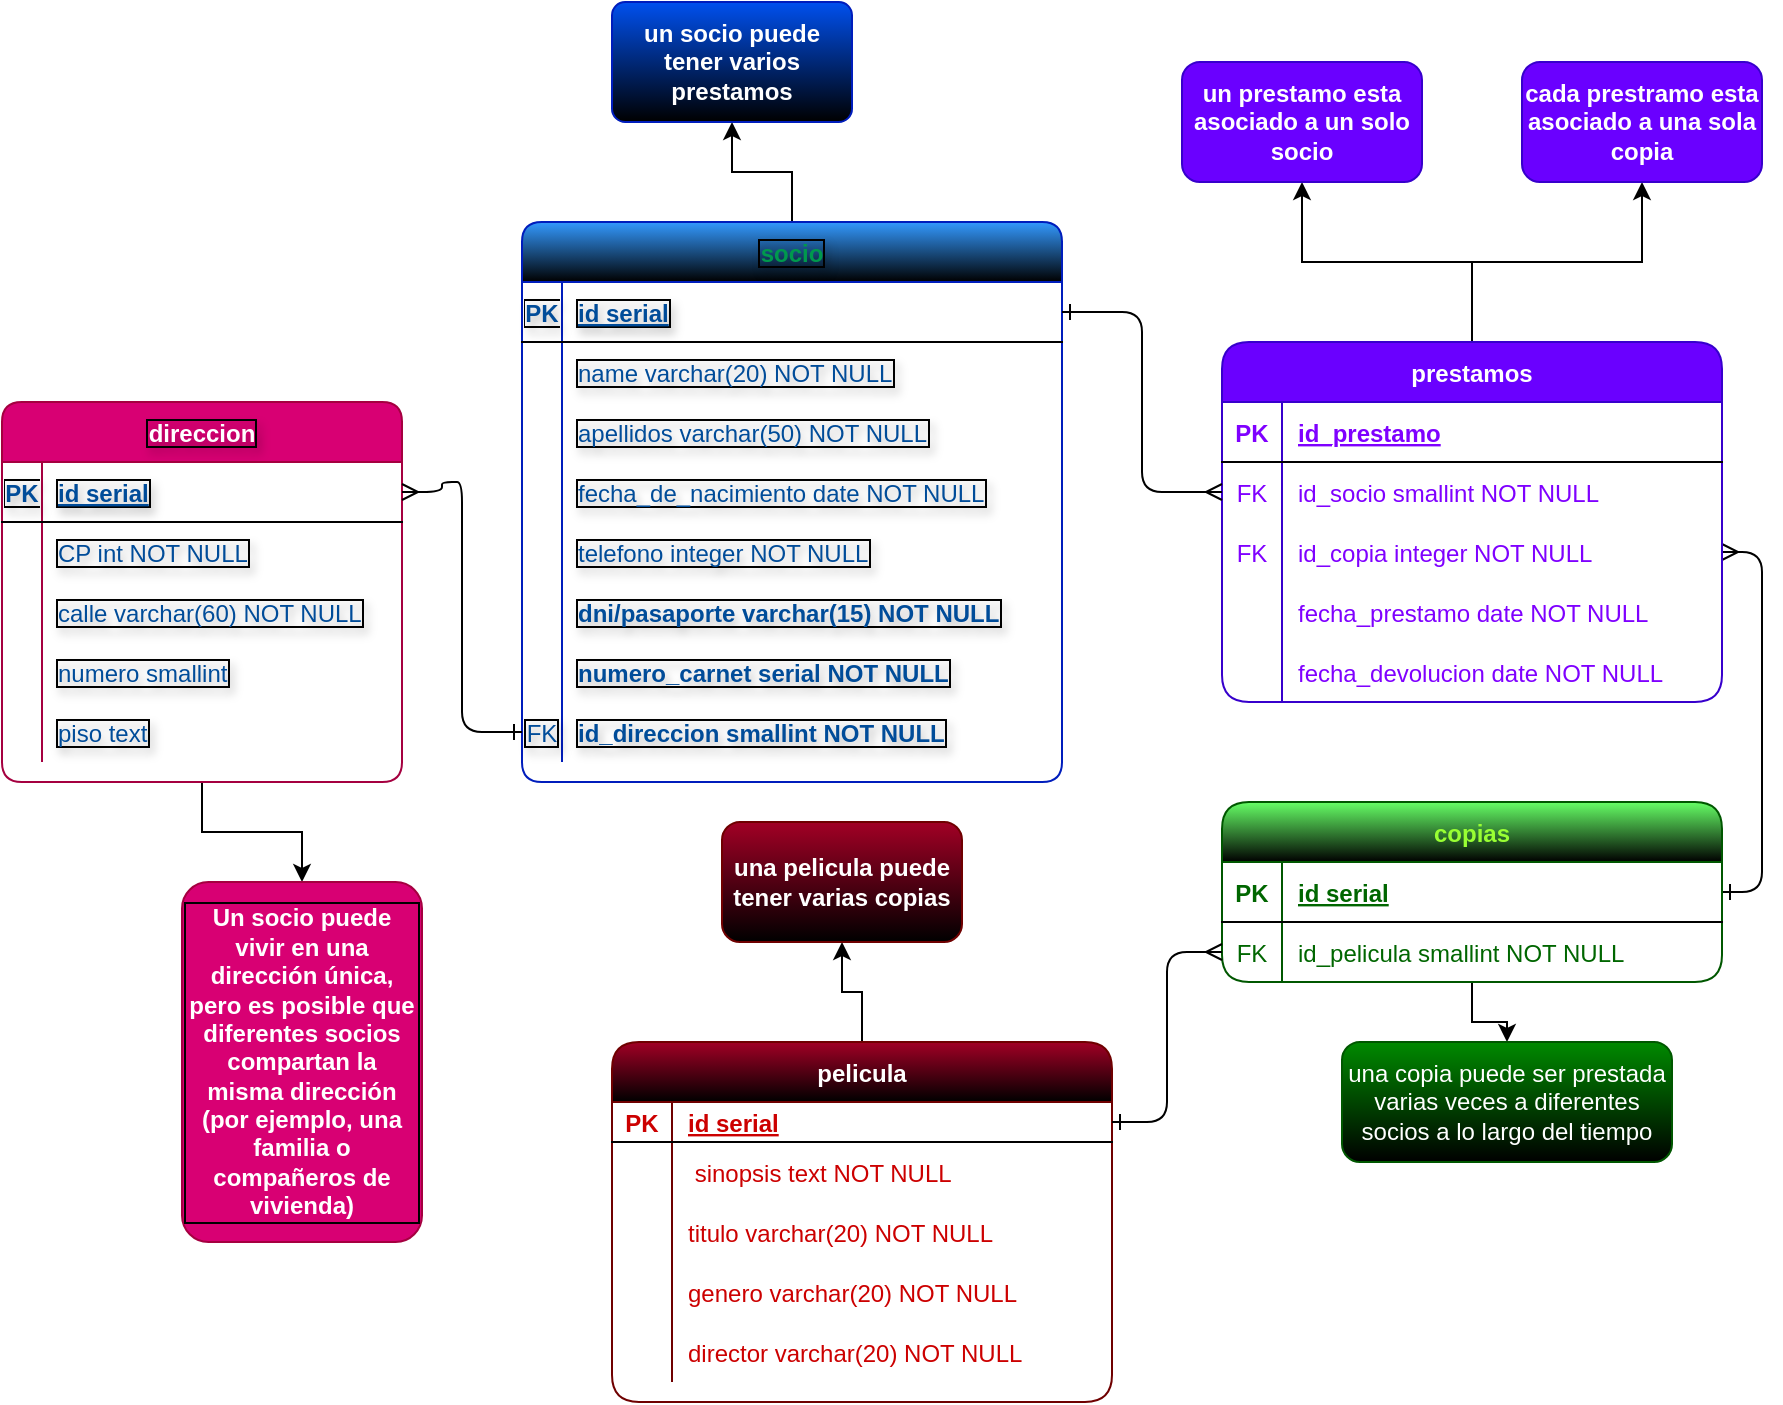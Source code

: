 <mxfile version="24.7.17">
  <diagram id="R2lEEEUBdFMjLlhIrx00" name="Page-1">
    <mxGraphModel dx="2037" dy="757" grid="1" gridSize="10" guides="1" tooltips="1" connect="1" arrows="1" fold="1" page="1" pageScale="1" pageWidth="850" pageHeight="1100" math="0" shadow="0" extFonts="Permanent Marker^https://fonts.googleapis.com/css?family=Permanent+Marker">
      <root>
        <mxCell id="0" />
        <mxCell id="1" parent="0" />
        <mxCell id="iW-LoF3-kmN2xHKTbd6n-102" style="edgeStyle=orthogonalEdgeStyle;rounded=1;orthogonalLoop=1;jettySize=auto;html=1;exitX=1;exitY=0.5;exitDx=0;exitDy=0;curved=0;startArrow=ERone;startFill=0;endArrow=ERmany;endFill=0;" parent="1" source="C-vyLk0tnHw3VtMMgP7b-3" target="iW-LoF3-kmN2xHKTbd6n-91" edge="1">
          <mxGeometry relative="1" as="geometry">
            <mxPoint x="1040" y="600" as="sourcePoint" />
          </mxGeometry>
        </mxCell>
        <mxCell id="iW-LoF3-kmN2xHKTbd6n-111" value="" style="edgeStyle=orthogonalEdgeStyle;rounded=0;orthogonalLoop=1;jettySize=auto;html=1;" parent="1" source="C-vyLk0tnHw3VtMMgP7b-2" target="iW-LoF3-kmN2xHKTbd6n-110" edge="1">
          <mxGeometry relative="1" as="geometry" />
        </mxCell>
        <mxCell id="C-vyLk0tnHw3VtMMgP7b-2" value="copias" style="shape=table;startSize=30;container=1;collapsible=1;childLayout=tableLayout;fixedRows=1;rowLines=0;fontStyle=1;align=center;resizeLast=1;fillColor=#66FF66;fontColor=#99FF33;strokeColor=#005700;gradientColor=default;swimlaneFillColor=none;rounded=1;swimlaneLine=1;" parent="1" vertex="1">
          <mxGeometry x="730" y="510" width="250" height="90" as="geometry" />
        </mxCell>
        <mxCell id="C-vyLk0tnHw3VtMMgP7b-3" value="" style="shape=partialRectangle;collapsible=0;dropTarget=0;pointerEvents=0;fillColor=none;points=[[0,0.5],[1,0.5]];portConstraint=eastwest;top=0;left=0;right=0;bottom=1;fontColor=#006600;" parent="C-vyLk0tnHw3VtMMgP7b-2" vertex="1">
          <mxGeometry y="30" width="250" height="30" as="geometry" />
        </mxCell>
        <mxCell id="C-vyLk0tnHw3VtMMgP7b-4" value="PK" style="shape=partialRectangle;overflow=hidden;connectable=0;fillColor=none;top=0;left=0;bottom=0;right=0;fontStyle=1;fontColor=#006600;" parent="C-vyLk0tnHw3VtMMgP7b-3" vertex="1">
          <mxGeometry width="30" height="30" as="geometry">
            <mxRectangle width="30" height="30" as="alternateBounds" />
          </mxGeometry>
        </mxCell>
        <mxCell id="C-vyLk0tnHw3VtMMgP7b-5" value="id serial" style="shape=partialRectangle;overflow=hidden;connectable=0;fillColor=none;top=0;left=0;bottom=0;right=0;align=left;spacingLeft=6;fontStyle=5;fontColor=#006600;" parent="C-vyLk0tnHw3VtMMgP7b-3" vertex="1">
          <mxGeometry x="30" width="220" height="30" as="geometry">
            <mxRectangle width="220" height="30" as="alternateBounds" />
          </mxGeometry>
        </mxCell>
        <mxCell id="iW-LoF3-kmN2xHKTbd6n-19" value="" style="shape=partialRectangle;collapsible=0;dropTarget=0;pointerEvents=0;fillColor=none;points=[[0,0.5],[1,0.5]];portConstraint=eastwest;top=0;left=0;right=0;bottom=0;fontColor=#006600;" parent="C-vyLk0tnHw3VtMMgP7b-2" vertex="1">
          <mxGeometry y="60" width="250" height="30" as="geometry" />
        </mxCell>
        <mxCell id="iW-LoF3-kmN2xHKTbd6n-20" value="FK" style="shape=partialRectangle;overflow=hidden;connectable=0;fillColor=none;top=0;left=0;bottom=0;right=0;fontColor=#006600;" parent="iW-LoF3-kmN2xHKTbd6n-19" vertex="1">
          <mxGeometry width="30" height="30" as="geometry">
            <mxRectangle width="30" height="30" as="alternateBounds" />
          </mxGeometry>
        </mxCell>
        <mxCell id="iW-LoF3-kmN2xHKTbd6n-21" value="id_pelicula smallint NOT NULL" style="shape=partialRectangle;overflow=hidden;connectable=0;fillColor=none;top=0;left=0;bottom=0;right=0;align=left;spacingLeft=6;fontColor=#006600;" parent="iW-LoF3-kmN2xHKTbd6n-19" vertex="1">
          <mxGeometry x="30" width="220" height="30" as="geometry">
            <mxRectangle width="220" height="30" as="alternateBounds" />
          </mxGeometry>
        </mxCell>
        <mxCell id="iW-LoF3-kmN2xHKTbd6n-109" value="" style="edgeStyle=orthogonalEdgeStyle;rounded=0;orthogonalLoop=1;jettySize=auto;html=1;" parent="1" source="C-vyLk0tnHw3VtMMgP7b-13" target="iW-LoF3-kmN2xHKTbd6n-108" edge="1">
          <mxGeometry relative="1" as="geometry" />
        </mxCell>
        <mxCell id="C-vyLk0tnHw3VtMMgP7b-13" value="pelicula" style="shape=table;startSize=30;container=1;collapsible=1;childLayout=tableLayout;fixedRows=1;rowLines=0;fontStyle=1;align=center;resizeLast=1;fillColor=#a20025;fontColor=#ffffff;strokeColor=#6F0000;rounded=1;gradientColor=default;" parent="1" vertex="1">
          <mxGeometry x="425" y="630" width="250" height="180" as="geometry" />
        </mxCell>
        <mxCell id="C-vyLk0tnHw3VtMMgP7b-14" value="" style="shape=partialRectangle;collapsible=0;dropTarget=0;pointerEvents=0;fillColor=none;points=[[0,0.5],[1,0.5]];portConstraint=eastwest;top=0;left=0;right=0;bottom=1;fontColor=#CC0000;" parent="C-vyLk0tnHw3VtMMgP7b-13" vertex="1">
          <mxGeometry y="30" width="250" height="20" as="geometry" />
        </mxCell>
        <mxCell id="C-vyLk0tnHw3VtMMgP7b-15" value="PK" style="shape=partialRectangle;overflow=hidden;connectable=0;fillColor=none;top=0;left=0;bottom=0;right=0;fontStyle=1;fontColor=#CC0000;" parent="C-vyLk0tnHw3VtMMgP7b-14" vertex="1">
          <mxGeometry width="30" height="20" as="geometry">
            <mxRectangle width="30" height="20" as="alternateBounds" />
          </mxGeometry>
        </mxCell>
        <mxCell id="C-vyLk0tnHw3VtMMgP7b-16" value="id serial" style="shape=partialRectangle;overflow=hidden;connectable=0;fillColor=none;top=0;left=0;bottom=0;right=0;align=left;spacingLeft=6;fontStyle=5;fontColor=#CC0000;" parent="C-vyLk0tnHw3VtMMgP7b-14" vertex="1">
          <mxGeometry x="30" width="220" height="20" as="geometry">
            <mxRectangle width="220" height="20" as="alternateBounds" />
          </mxGeometry>
        </mxCell>
        <mxCell id="C-vyLk0tnHw3VtMMgP7b-17" value="" style="shape=partialRectangle;collapsible=0;dropTarget=0;pointerEvents=0;fillColor=none;points=[[0,0.5],[1,0.5]];portConstraint=eastwest;top=0;left=0;right=0;bottom=0;fontColor=#CC0000;" parent="C-vyLk0tnHw3VtMMgP7b-13" vertex="1">
          <mxGeometry y="50" width="250" height="30" as="geometry" />
        </mxCell>
        <mxCell id="C-vyLk0tnHw3VtMMgP7b-18" value="" style="shape=partialRectangle;overflow=hidden;connectable=0;fillColor=none;top=0;left=0;bottom=0;right=0;fontColor=#CC0000;" parent="C-vyLk0tnHw3VtMMgP7b-17" vertex="1">
          <mxGeometry width="30" height="30" as="geometry">
            <mxRectangle width="30" height="30" as="alternateBounds" />
          </mxGeometry>
        </mxCell>
        <mxCell id="C-vyLk0tnHw3VtMMgP7b-19" value=" sinopsis text NOT NULL" style="shape=partialRectangle;overflow=hidden;connectable=0;fillColor=none;top=0;left=0;bottom=0;right=0;align=left;spacingLeft=6;fontColor=#CC0000;" parent="C-vyLk0tnHw3VtMMgP7b-17" vertex="1">
          <mxGeometry x="30" width="220" height="30" as="geometry">
            <mxRectangle width="220" height="30" as="alternateBounds" />
          </mxGeometry>
        </mxCell>
        <mxCell id="C-vyLk0tnHw3VtMMgP7b-20" value="" style="shape=partialRectangle;collapsible=0;dropTarget=0;pointerEvents=0;fillColor=none;points=[[0,0.5],[1,0.5]];portConstraint=eastwest;top=0;left=0;right=0;bottom=0;fontColor=#CC0000;" parent="C-vyLk0tnHw3VtMMgP7b-13" vertex="1">
          <mxGeometry y="80" width="250" height="30" as="geometry" />
        </mxCell>
        <mxCell id="C-vyLk0tnHw3VtMMgP7b-21" value="" style="shape=partialRectangle;overflow=hidden;connectable=0;fillColor=none;top=0;left=0;bottom=0;right=0;fontColor=#CC0000;" parent="C-vyLk0tnHw3VtMMgP7b-20" vertex="1">
          <mxGeometry width="30" height="30" as="geometry">
            <mxRectangle width="30" height="30" as="alternateBounds" />
          </mxGeometry>
        </mxCell>
        <mxCell id="C-vyLk0tnHw3VtMMgP7b-22" value="titulo varchar(20) NOT NULL" style="shape=partialRectangle;overflow=hidden;connectable=0;fillColor=none;top=0;left=0;bottom=0;right=0;align=left;spacingLeft=6;fontColor=#CC0000;" parent="C-vyLk0tnHw3VtMMgP7b-20" vertex="1">
          <mxGeometry x="30" width="220" height="30" as="geometry">
            <mxRectangle width="220" height="30" as="alternateBounds" />
          </mxGeometry>
        </mxCell>
        <mxCell id="iW-LoF3-kmN2xHKTbd6n-13" value="" style="shape=partialRectangle;collapsible=0;dropTarget=0;pointerEvents=0;fillColor=none;points=[[0,0.5],[1,0.5]];portConstraint=eastwest;top=0;left=0;right=0;bottom=0;fontColor=#CC0000;" parent="C-vyLk0tnHw3VtMMgP7b-13" vertex="1">
          <mxGeometry y="110" width="250" height="30" as="geometry" />
        </mxCell>
        <mxCell id="iW-LoF3-kmN2xHKTbd6n-14" value="" style="shape=partialRectangle;overflow=hidden;connectable=0;fillColor=none;top=0;left=0;bottom=0;right=0;fontColor=#CC0000;" parent="iW-LoF3-kmN2xHKTbd6n-13" vertex="1">
          <mxGeometry width="30" height="30" as="geometry">
            <mxRectangle width="30" height="30" as="alternateBounds" />
          </mxGeometry>
        </mxCell>
        <mxCell id="iW-LoF3-kmN2xHKTbd6n-15" value="genero varchar(20) NOT NULL" style="shape=partialRectangle;overflow=hidden;connectable=0;fillColor=none;top=0;left=0;bottom=0;right=0;align=left;spacingLeft=6;fontColor=#CC0000;" parent="iW-LoF3-kmN2xHKTbd6n-13" vertex="1">
          <mxGeometry x="30" width="220" height="30" as="geometry">
            <mxRectangle width="220" height="30" as="alternateBounds" />
          </mxGeometry>
        </mxCell>
        <mxCell id="iW-LoF3-kmN2xHKTbd6n-16" value="" style="shape=partialRectangle;collapsible=0;dropTarget=0;pointerEvents=0;fillColor=none;points=[[0,0.5],[1,0.5]];portConstraint=eastwest;top=0;left=0;right=0;bottom=0;fontColor=#CC0000;" parent="C-vyLk0tnHw3VtMMgP7b-13" vertex="1">
          <mxGeometry y="140" width="250" height="30" as="geometry" />
        </mxCell>
        <mxCell id="iW-LoF3-kmN2xHKTbd6n-17" value="" style="shape=partialRectangle;overflow=hidden;connectable=0;fillColor=none;top=0;left=0;bottom=0;right=0;fontColor=#CC0000;" parent="iW-LoF3-kmN2xHKTbd6n-16" vertex="1">
          <mxGeometry width="30" height="30" as="geometry">
            <mxRectangle width="30" height="30" as="alternateBounds" />
          </mxGeometry>
        </mxCell>
        <mxCell id="iW-LoF3-kmN2xHKTbd6n-18" value="director varchar(20) NOT NULL" style="shape=partialRectangle;overflow=hidden;connectable=0;fillColor=none;top=0;left=0;bottom=0;right=0;align=left;spacingLeft=6;fontColor=#CC0000;" parent="iW-LoF3-kmN2xHKTbd6n-16" vertex="1">
          <mxGeometry x="30" width="220" height="30" as="geometry">
            <mxRectangle width="220" height="30" as="alternateBounds" />
          </mxGeometry>
        </mxCell>
        <mxCell id="iW-LoF3-kmN2xHKTbd6n-104" value="" style="edgeStyle=orthogonalEdgeStyle;rounded=0;orthogonalLoop=1;jettySize=auto;html=1;" parent="1" source="C-vyLk0tnHw3VtMMgP7b-23" target="iW-LoF3-kmN2xHKTbd6n-103" edge="1">
          <mxGeometry relative="1" as="geometry" />
        </mxCell>
        <mxCell id="C-vyLk0tnHw3VtMMgP7b-23" value="socio" style="shape=table;startSize=30;container=1;collapsible=1;childLayout=tableLayout;fixedRows=1;rowLines=0;fontStyle=1;align=center;resizeLast=1;fillColor=#3399FF;fontColor=#00994D;strokeColor=#001DBC;gradientColor=default;swimlaneFillColor=none;rounded=1;shadow=0;arcSize=11;labelBackgroundColor=none;labelBorderColor=default;textShadow=1;" parent="1" vertex="1">
          <mxGeometry x="380" y="220" width="270" height="280" as="geometry" />
        </mxCell>
        <mxCell id="C-vyLk0tnHw3VtMMgP7b-24" value="" style="shape=partialRectangle;collapsible=0;dropTarget=0;pointerEvents=0;fillColor=none;points=[[0,0.5],[1,0.5]];portConstraint=eastwest;top=0;left=0;right=0;bottom=1;labelBackgroundColor=none;labelBorderColor=default;textShadow=1;fontColor=#00994D;" parent="C-vyLk0tnHw3VtMMgP7b-23" vertex="1">
          <mxGeometry y="30" width="270" height="30" as="geometry" />
        </mxCell>
        <mxCell id="C-vyLk0tnHw3VtMMgP7b-25" value="PK" style="shape=partialRectangle;overflow=hidden;connectable=0;fillColor=none;top=0;left=0;bottom=0;right=0;fontStyle=1;labelBackgroundColor=none;labelBorderColor=default;textShadow=1;fontColor=#004C99;" parent="C-vyLk0tnHw3VtMMgP7b-24" vertex="1">
          <mxGeometry width="20" height="30" as="geometry">
            <mxRectangle width="20" height="30" as="alternateBounds" />
          </mxGeometry>
        </mxCell>
        <mxCell id="C-vyLk0tnHw3VtMMgP7b-26" value="id serial" style="shape=partialRectangle;overflow=hidden;connectable=0;fillColor=none;top=0;left=0;bottom=0;right=0;align=left;spacingLeft=6;fontStyle=5;labelBackgroundColor=none;labelBorderColor=default;textShadow=1;fontColor=#004C99;" parent="C-vyLk0tnHw3VtMMgP7b-24" vertex="1">
          <mxGeometry x="20" width="250" height="30" as="geometry">
            <mxRectangle width="250" height="30" as="alternateBounds" />
          </mxGeometry>
        </mxCell>
        <mxCell id="C-vyLk0tnHw3VtMMgP7b-27" value="" style="shape=partialRectangle;collapsible=0;dropTarget=0;pointerEvents=0;fillColor=none;points=[[0,0.5],[1,0.5]];portConstraint=eastwest;top=0;left=0;right=0;bottom=0;labelBackgroundColor=none;labelBorderColor=default;textShadow=1;fontColor=#004C99;" parent="C-vyLk0tnHw3VtMMgP7b-23" vertex="1">
          <mxGeometry y="60" width="270" height="30" as="geometry" />
        </mxCell>
        <mxCell id="C-vyLk0tnHw3VtMMgP7b-28" value="" style="shape=partialRectangle;overflow=hidden;connectable=0;fillColor=none;top=0;left=0;bottom=0;right=0;labelBackgroundColor=none;labelBorderColor=default;textShadow=1;fontColor=#004C99;" parent="C-vyLk0tnHw3VtMMgP7b-27" vertex="1">
          <mxGeometry width="20" height="30" as="geometry">
            <mxRectangle width="20" height="30" as="alternateBounds" />
          </mxGeometry>
        </mxCell>
        <mxCell id="C-vyLk0tnHw3VtMMgP7b-29" value="name varchar(20) NOT NULL" style="shape=partialRectangle;overflow=hidden;connectable=0;fillColor=none;top=0;left=0;bottom=0;right=0;align=left;spacingLeft=6;labelBackgroundColor=none;labelBorderColor=default;textShadow=1;fontColor=#004C99;" parent="C-vyLk0tnHw3VtMMgP7b-27" vertex="1">
          <mxGeometry x="20" width="250" height="30" as="geometry">
            <mxRectangle width="250" height="30" as="alternateBounds" />
          </mxGeometry>
        </mxCell>
        <mxCell id="iW-LoF3-kmN2xHKTbd6n-1" value="" style="shape=partialRectangle;collapsible=0;dropTarget=0;pointerEvents=0;fillColor=none;points=[[0,0.5],[1,0.5]];portConstraint=eastwest;top=0;left=0;right=0;bottom=0;labelBackgroundColor=none;labelBorderColor=default;textShadow=1;fontColor=#004C99;" parent="C-vyLk0tnHw3VtMMgP7b-23" vertex="1">
          <mxGeometry y="90" width="270" height="30" as="geometry" />
        </mxCell>
        <mxCell id="iW-LoF3-kmN2xHKTbd6n-2" value="" style="shape=partialRectangle;overflow=hidden;connectable=0;fillColor=none;top=0;left=0;bottom=0;right=0;labelBackgroundColor=none;labelBorderColor=default;textShadow=1;fontColor=#004C99;" parent="iW-LoF3-kmN2xHKTbd6n-1" vertex="1">
          <mxGeometry width="20" height="30" as="geometry">
            <mxRectangle width="20" height="30" as="alternateBounds" />
          </mxGeometry>
        </mxCell>
        <mxCell id="iW-LoF3-kmN2xHKTbd6n-3" value="apellidos varchar(50) NOT NULL" style="shape=partialRectangle;overflow=hidden;connectable=0;fillColor=none;top=0;left=0;bottom=0;right=0;align=left;spacingLeft=6;labelBackgroundColor=none;labelBorderColor=default;textShadow=1;fontColor=#004C99;" parent="iW-LoF3-kmN2xHKTbd6n-1" vertex="1">
          <mxGeometry x="20" width="250" height="30" as="geometry">
            <mxRectangle width="250" height="30" as="alternateBounds" />
          </mxGeometry>
        </mxCell>
        <mxCell id="iW-LoF3-kmN2xHKTbd6n-7" value="" style="shape=partialRectangle;collapsible=0;dropTarget=0;pointerEvents=0;fillColor=none;points=[[0,0.5],[1,0.5]];portConstraint=eastwest;top=0;left=0;right=0;bottom=0;labelBackgroundColor=none;labelBorderColor=default;textShadow=1;fontColor=#004C99;" parent="C-vyLk0tnHw3VtMMgP7b-23" vertex="1">
          <mxGeometry y="120" width="270" height="30" as="geometry" />
        </mxCell>
        <mxCell id="iW-LoF3-kmN2xHKTbd6n-8" value="" style="shape=partialRectangle;overflow=hidden;connectable=0;fillColor=none;top=0;left=0;bottom=0;right=0;labelBackgroundColor=none;labelBorderColor=default;textShadow=1;fontColor=#004C99;" parent="iW-LoF3-kmN2xHKTbd6n-7" vertex="1">
          <mxGeometry width="20" height="30" as="geometry">
            <mxRectangle width="20" height="30" as="alternateBounds" />
          </mxGeometry>
        </mxCell>
        <mxCell id="iW-LoF3-kmN2xHKTbd6n-9" value="fecha_de_nacimiento date NOT NULL" style="shape=partialRectangle;overflow=hidden;connectable=0;fillColor=none;top=0;left=0;bottom=0;right=0;align=left;spacingLeft=6;labelBackgroundColor=none;labelBorderColor=default;textShadow=1;fontColor=#004C99;" parent="iW-LoF3-kmN2xHKTbd6n-7" vertex="1">
          <mxGeometry x="20" width="250" height="30" as="geometry">
            <mxRectangle width="250" height="30" as="alternateBounds" />
          </mxGeometry>
        </mxCell>
        <mxCell id="iW-LoF3-kmN2xHKTbd6n-10" value="" style="shape=partialRectangle;collapsible=0;dropTarget=0;pointerEvents=0;fillColor=none;points=[[0,0.5],[1,0.5]];portConstraint=eastwest;top=0;left=0;right=0;bottom=0;labelBackgroundColor=none;labelBorderColor=default;textShadow=1;fontColor=#004C99;" parent="C-vyLk0tnHw3VtMMgP7b-23" vertex="1">
          <mxGeometry y="150" width="270" height="30" as="geometry" />
        </mxCell>
        <mxCell id="iW-LoF3-kmN2xHKTbd6n-11" value="" style="shape=partialRectangle;overflow=hidden;connectable=0;fillColor=none;top=0;left=0;bottom=0;right=0;labelBackgroundColor=none;labelBorderColor=default;textShadow=1;fontColor=#004C99;" parent="iW-LoF3-kmN2xHKTbd6n-10" vertex="1">
          <mxGeometry width="20" height="30" as="geometry">
            <mxRectangle width="20" height="30" as="alternateBounds" />
          </mxGeometry>
        </mxCell>
        <mxCell id="iW-LoF3-kmN2xHKTbd6n-12" value="telefono integer NOT NULL" style="shape=partialRectangle;overflow=hidden;connectable=0;fillColor=none;top=0;left=0;bottom=0;right=0;align=left;spacingLeft=6;labelBackgroundColor=none;labelBorderColor=default;textShadow=1;fontColor=#004C99;" parent="iW-LoF3-kmN2xHKTbd6n-10" vertex="1">
          <mxGeometry x="20" width="250" height="30" as="geometry">
            <mxRectangle width="250" height="30" as="alternateBounds" />
          </mxGeometry>
        </mxCell>
        <mxCell id="iW-LoF3-kmN2xHKTbd6n-32" value="" style="shape=partialRectangle;collapsible=0;dropTarget=0;pointerEvents=0;fillColor=none;points=[[0,0.5],[1,0.5]];portConstraint=eastwest;top=0;left=0;right=0;bottom=0;labelBackgroundColor=none;labelBorderColor=default;textShadow=1;fontColor=#004C99;" parent="C-vyLk0tnHw3VtMMgP7b-23" vertex="1">
          <mxGeometry y="180" width="270" height="30" as="geometry" />
        </mxCell>
        <mxCell id="iW-LoF3-kmN2xHKTbd6n-33" value="" style="shape=partialRectangle;overflow=hidden;connectable=0;fillColor=none;top=0;left=0;bottom=0;right=0;labelBackgroundColor=none;labelBorderColor=default;textShadow=1;fontColor=#004C99;" parent="iW-LoF3-kmN2xHKTbd6n-32" vertex="1">
          <mxGeometry width="20" height="30" as="geometry">
            <mxRectangle width="20" height="30" as="alternateBounds" />
          </mxGeometry>
        </mxCell>
        <mxCell id="iW-LoF3-kmN2xHKTbd6n-34" value="dni/pasaporte varchar(15) NOT NULL" style="shape=partialRectangle;overflow=hidden;connectable=0;fillColor=none;top=0;left=0;bottom=0;right=0;align=left;spacingLeft=6;fontStyle=1;labelBackgroundColor=none;labelBorderColor=default;textShadow=1;fontColor=#004C99;" parent="iW-LoF3-kmN2xHKTbd6n-32" vertex="1">
          <mxGeometry x="20" width="250" height="30" as="geometry">
            <mxRectangle width="250" height="30" as="alternateBounds" />
          </mxGeometry>
        </mxCell>
        <mxCell id="4At3CXKdyA65jMQVF7QW-1" value="" style="shape=partialRectangle;collapsible=0;dropTarget=0;pointerEvents=0;fillColor=none;points=[[0,0.5],[1,0.5]];portConstraint=eastwest;top=0;left=0;right=0;bottom=0;labelBackgroundColor=none;labelBorderColor=default;textShadow=1;fontColor=#004C99;" parent="C-vyLk0tnHw3VtMMgP7b-23" vertex="1">
          <mxGeometry y="210" width="270" height="30" as="geometry" />
        </mxCell>
        <mxCell id="4At3CXKdyA65jMQVF7QW-2" value="" style="shape=partialRectangle;overflow=hidden;connectable=0;fillColor=none;top=0;left=0;bottom=0;right=0;labelBackgroundColor=none;labelBorderColor=default;textShadow=1;fontColor=#004C99;" parent="4At3CXKdyA65jMQVF7QW-1" vertex="1">
          <mxGeometry width="20" height="30" as="geometry">
            <mxRectangle width="20" height="30" as="alternateBounds" />
          </mxGeometry>
        </mxCell>
        <mxCell id="4At3CXKdyA65jMQVF7QW-3" value="numero_carnet serial NOT NULL" style="shape=partialRectangle;overflow=hidden;connectable=0;fillColor=none;top=0;left=0;bottom=0;right=0;align=left;spacingLeft=6;fontStyle=1;labelBackgroundColor=none;labelBorderColor=default;textShadow=1;fontColor=#004C99;" parent="4At3CXKdyA65jMQVF7QW-1" vertex="1">
          <mxGeometry x="20" width="250" height="30" as="geometry">
            <mxRectangle width="250" height="30" as="alternateBounds" />
          </mxGeometry>
        </mxCell>
        <mxCell id="ZdBHDJ67Yu2EqC2pEXzs-37" value="" style="shape=partialRectangle;collapsible=0;dropTarget=0;pointerEvents=0;fillColor=none;points=[[0,0.5],[1,0.5]];portConstraint=eastwest;top=0;left=0;right=0;bottom=0;labelBackgroundColor=none;labelBorderColor=default;textShadow=1;fontColor=#004C99;" vertex="1" parent="C-vyLk0tnHw3VtMMgP7b-23">
          <mxGeometry y="240" width="270" height="30" as="geometry" />
        </mxCell>
        <mxCell id="ZdBHDJ67Yu2EqC2pEXzs-38" value="FK" style="shape=partialRectangle;overflow=hidden;connectable=0;fillColor=none;top=0;left=0;bottom=0;right=0;labelBackgroundColor=none;labelBorderColor=default;textShadow=1;fontColor=#004C99;" vertex="1" parent="ZdBHDJ67Yu2EqC2pEXzs-37">
          <mxGeometry width="20" height="30" as="geometry">
            <mxRectangle width="20" height="30" as="alternateBounds" />
          </mxGeometry>
        </mxCell>
        <mxCell id="ZdBHDJ67Yu2EqC2pEXzs-39" value="id_direccion smallint NOT NULL" style="shape=partialRectangle;overflow=hidden;connectable=0;fillColor=none;top=0;left=0;bottom=0;right=0;align=left;spacingLeft=6;fontStyle=1;labelBackgroundColor=none;labelBorderColor=default;textShadow=1;fontColor=#004C99;" vertex="1" parent="ZdBHDJ67Yu2EqC2pEXzs-37">
          <mxGeometry x="20" width="250" height="30" as="geometry">
            <mxRectangle width="250" height="30" as="alternateBounds" />
          </mxGeometry>
        </mxCell>
        <mxCell id="iW-LoF3-kmN2xHKTbd6n-107" value="" style="edgeStyle=orthogonalEdgeStyle;rounded=0;orthogonalLoop=1;jettySize=auto;html=1;" parent="1" source="iW-LoF3-kmN2xHKTbd6n-83" target="iW-LoF3-kmN2xHKTbd6n-106" edge="1">
          <mxGeometry relative="1" as="geometry" />
        </mxCell>
        <mxCell id="iW-LoF3-kmN2xHKTbd6n-113" value="" style="edgeStyle=orthogonalEdgeStyle;rounded=0;orthogonalLoop=1;jettySize=auto;html=1;exitX=0.5;exitY=0;exitDx=0;exitDy=0;" parent="1" source="iW-LoF3-kmN2xHKTbd6n-83" target="iW-LoF3-kmN2xHKTbd6n-112" edge="1">
          <mxGeometry relative="1" as="geometry">
            <mxPoint x="850.0" y="250" as="sourcePoint" />
          </mxGeometry>
        </mxCell>
        <mxCell id="iW-LoF3-kmN2xHKTbd6n-83" value="prestamos" style="shape=table;startSize=30;container=1;collapsible=1;childLayout=tableLayout;fixedRows=1;rowLines=0;fontStyle=1;align=center;resizeLast=1;fillColor=#6a00ff;fontColor=#FFFFFF;strokeColor=#3700CC;swimlaneFillColor=none;rounded=1;swimlaneLine=1;labelBackgroundColor=none;" parent="1" vertex="1">
          <mxGeometry x="730" y="280" width="250" height="180" as="geometry" />
        </mxCell>
        <mxCell id="iW-LoF3-kmN2xHKTbd6n-84" value="" style="shape=partialRectangle;collapsible=0;dropTarget=0;pointerEvents=0;fillColor=none;points=[[0,0.5],[1,0.5]];portConstraint=eastwest;top=0;left=0;right=0;bottom=1;labelBackgroundColor=none;fontColor=#7F00FF;" parent="iW-LoF3-kmN2xHKTbd6n-83" vertex="1">
          <mxGeometry y="30" width="250" height="30" as="geometry" />
        </mxCell>
        <mxCell id="iW-LoF3-kmN2xHKTbd6n-85" value="PK" style="shape=partialRectangle;overflow=hidden;connectable=0;fillColor=none;top=0;left=0;bottom=0;right=0;fontStyle=1;labelBackgroundColor=none;fontColor=#7F00FF;" parent="iW-LoF3-kmN2xHKTbd6n-84" vertex="1">
          <mxGeometry width="30" height="30" as="geometry">
            <mxRectangle width="30" height="30" as="alternateBounds" />
          </mxGeometry>
        </mxCell>
        <mxCell id="iW-LoF3-kmN2xHKTbd6n-86" value="id_prestamo" style="shape=partialRectangle;overflow=hidden;connectable=0;fillColor=none;top=0;left=0;bottom=0;right=0;align=left;spacingLeft=6;fontStyle=5;labelBackgroundColor=none;fontColor=#7F00FF;" parent="iW-LoF3-kmN2xHKTbd6n-84" vertex="1">
          <mxGeometry x="30" width="220" height="30" as="geometry">
            <mxRectangle width="220" height="30" as="alternateBounds" />
          </mxGeometry>
        </mxCell>
        <mxCell id="iW-LoF3-kmN2xHKTbd6n-87" value="" style="shape=partialRectangle;collapsible=0;dropTarget=0;pointerEvents=0;fillColor=none;points=[[0,0.5],[1,0.5]];portConstraint=eastwest;top=0;left=0;right=0;bottom=0;labelBackgroundColor=none;fontColor=#7F00FF;" parent="iW-LoF3-kmN2xHKTbd6n-83" vertex="1">
          <mxGeometry y="60" width="250" height="30" as="geometry" />
        </mxCell>
        <mxCell id="iW-LoF3-kmN2xHKTbd6n-88" value="FK" style="shape=partialRectangle;overflow=hidden;connectable=0;fillColor=none;top=0;left=0;bottom=0;right=0;labelBackgroundColor=none;fontColor=#7F00FF;" parent="iW-LoF3-kmN2xHKTbd6n-87" vertex="1">
          <mxGeometry width="30" height="30" as="geometry">
            <mxRectangle width="30" height="30" as="alternateBounds" />
          </mxGeometry>
        </mxCell>
        <mxCell id="iW-LoF3-kmN2xHKTbd6n-89" value="id_socio smallint NOT NULL" style="shape=partialRectangle;overflow=hidden;connectable=0;fillColor=none;top=0;left=0;bottom=0;right=0;align=left;spacingLeft=6;labelBackgroundColor=none;fontColor=#7F00FF;" parent="iW-LoF3-kmN2xHKTbd6n-87" vertex="1">
          <mxGeometry x="30" width="220" height="30" as="geometry">
            <mxRectangle width="220" height="30" as="alternateBounds" />
          </mxGeometry>
        </mxCell>
        <mxCell id="iW-LoF3-kmN2xHKTbd6n-91" value="" style="shape=partialRectangle;collapsible=0;dropTarget=0;pointerEvents=0;fillColor=none;points=[[0,0.5],[1,0.5]];portConstraint=eastwest;top=0;left=0;right=0;bottom=0;labelBackgroundColor=none;fontColor=#7F00FF;" parent="iW-LoF3-kmN2xHKTbd6n-83" vertex="1">
          <mxGeometry y="90" width="250" height="30" as="geometry" />
        </mxCell>
        <mxCell id="iW-LoF3-kmN2xHKTbd6n-92" value="FK" style="shape=partialRectangle;overflow=hidden;connectable=0;fillColor=none;top=0;left=0;bottom=0;right=0;labelBackgroundColor=none;fontColor=#7F00FF;" parent="iW-LoF3-kmN2xHKTbd6n-91" vertex="1">
          <mxGeometry width="30" height="30" as="geometry">
            <mxRectangle width="30" height="30" as="alternateBounds" />
          </mxGeometry>
        </mxCell>
        <mxCell id="iW-LoF3-kmN2xHKTbd6n-93" value="id_copia integer NOT NULL" style="shape=partialRectangle;overflow=hidden;connectable=0;fillColor=none;top=0;left=0;bottom=0;right=0;align=left;spacingLeft=6;labelBackgroundColor=none;fontColor=#7F00FF;" parent="iW-LoF3-kmN2xHKTbd6n-91" vertex="1">
          <mxGeometry x="30" width="220" height="30" as="geometry">
            <mxRectangle width="220" height="30" as="alternateBounds" />
          </mxGeometry>
        </mxCell>
        <mxCell id="iW-LoF3-kmN2xHKTbd6n-94" value="" style="shape=partialRectangle;collapsible=0;dropTarget=0;pointerEvents=0;fillColor=none;points=[[0,0.5],[1,0.5]];portConstraint=eastwest;top=0;left=0;right=0;bottom=0;labelBackgroundColor=none;fontColor=#7F00FF;" parent="iW-LoF3-kmN2xHKTbd6n-83" vertex="1">
          <mxGeometry y="120" width="250" height="30" as="geometry" />
        </mxCell>
        <mxCell id="iW-LoF3-kmN2xHKTbd6n-95" value="" style="shape=partialRectangle;overflow=hidden;connectable=0;fillColor=none;top=0;left=0;bottom=0;right=0;labelBackgroundColor=none;fontColor=#7F00FF;" parent="iW-LoF3-kmN2xHKTbd6n-94" vertex="1">
          <mxGeometry width="30" height="30" as="geometry">
            <mxRectangle width="30" height="30" as="alternateBounds" />
          </mxGeometry>
        </mxCell>
        <mxCell id="iW-LoF3-kmN2xHKTbd6n-96" value="fecha_prestamo date NOT NULL" style="shape=partialRectangle;overflow=hidden;connectable=0;fillColor=none;top=0;left=0;bottom=0;right=0;align=left;spacingLeft=6;labelBackgroundColor=none;fontColor=#7F00FF;" parent="iW-LoF3-kmN2xHKTbd6n-94" vertex="1">
          <mxGeometry x="30" width="220" height="30" as="geometry">
            <mxRectangle width="220" height="30" as="alternateBounds" />
          </mxGeometry>
        </mxCell>
        <mxCell id="iW-LoF3-kmN2xHKTbd6n-97" value="" style="shape=partialRectangle;collapsible=0;dropTarget=0;pointerEvents=0;fillColor=none;points=[[0,0.5],[1,0.5]];portConstraint=eastwest;top=0;left=0;right=0;bottom=0;labelBackgroundColor=none;fontColor=#7F00FF;" parent="iW-LoF3-kmN2xHKTbd6n-83" vertex="1">
          <mxGeometry y="150" width="250" height="30" as="geometry" />
        </mxCell>
        <mxCell id="iW-LoF3-kmN2xHKTbd6n-98" value="" style="shape=partialRectangle;overflow=hidden;connectable=0;fillColor=none;top=0;left=0;bottom=0;right=0;labelBackgroundColor=none;fontColor=#7F00FF;" parent="iW-LoF3-kmN2xHKTbd6n-97" vertex="1">
          <mxGeometry width="30" height="30" as="geometry">
            <mxRectangle width="30" height="30" as="alternateBounds" />
          </mxGeometry>
        </mxCell>
        <mxCell id="iW-LoF3-kmN2xHKTbd6n-99" value="fecha_devolucion date NOT NULL" style="shape=partialRectangle;overflow=hidden;connectable=0;fillColor=none;top=0;left=0;bottom=0;right=0;align=left;spacingLeft=6;labelBackgroundColor=none;fontColor=#7F00FF;" parent="iW-LoF3-kmN2xHKTbd6n-97" vertex="1">
          <mxGeometry x="30" width="220" height="30" as="geometry">
            <mxRectangle width="220" height="30" as="alternateBounds" />
          </mxGeometry>
        </mxCell>
        <mxCell id="iW-LoF3-kmN2xHKTbd6n-100" style="edgeStyle=orthogonalEdgeStyle;rounded=1;orthogonalLoop=1;jettySize=auto;html=1;curved=0;startArrow=ERone;startFill=0;endArrow=ERmany;endFill=0;" parent="1" source="C-vyLk0tnHw3VtMMgP7b-24" target="iW-LoF3-kmN2xHKTbd6n-87" edge="1">
          <mxGeometry relative="1" as="geometry" />
        </mxCell>
        <mxCell id="iW-LoF3-kmN2xHKTbd6n-101" style="edgeStyle=orthogonalEdgeStyle;rounded=1;orthogonalLoop=1;jettySize=auto;html=1;entryX=0;entryY=0.5;entryDx=0;entryDy=0;curved=0;startArrow=ERone;startFill=0;endArrow=ERmany;endFill=0;" parent="1" source="C-vyLk0tnHw3VtMMgP7b-14" target="iW-LoF3-kmN2xHKTbd6n-19" edge="1">
          <mxGeometry relative="1" as="geometry" />
        </mxCell>
        <mxCell id="iW-LoF3-kmN2xHKTbd6n-103" value="un socio puede tener varios prestamos" style="whiteSpace=wrap;html=1;fillColor=#0050ef;strokeColor=#001DBC;fontColor=#ffffff;startSize=30;fontStyle=1;gradientColor=default;swimlaneFillColor=none;rounded=1;shadow=0;arcSize=11;" parent="1" vertex="1">
          <mxGeometry x="425" y="110" width="120" height="60" as="geometry" />
        </mxCell>
        <mxCell id="iW-LoF3-kmN2xHKTbd6n-106" value="un prestamo esta asociado a un solo socio" style="whiteSpace=wrap;html=1;fillColor=#6a00ff;strokeColor=#3700CC;fontColor=#ffffff;startSize=30;fontStyle=1;swimlaneFillColor=none;rounded=1;" parent="1" vertex="1">
          <mxGeometry x="710" y="140" width="120" height="60" as="geometry" />
        </mxCell>
        <mxCell id="iW-LoF3-kmN2xHKTbd6n-108" value="una pelicula puede tener varias copias" style="whiteSpace=wrap;html=1;fillColor=#a20025;strokeColor=#6F0000;fontColor=#ffffff;startSize=30;fontStyle=1;rounded=1;gradientColor=default;" parent="1" vertex="1">
          <mxGeometry x="480" y="520" width="120" height="60" as="geometry" />
        </mxCell>
        <mxCell id="iW-LoF3-kmN2xHKTbd6n-110" value="&lt;span style=&quot;font-weight: normal;&quot;&gt;una copia puede ser prestada varias veces a diferentes socios a lo largo del tiempo&lt;/span&gt;" style="whiteSpace=wrap;html=1;fillColor=#008a00;strokeColor=#005700;fontColor=#ffffff;startSize=30;fontStyle=1;gradientColor=default;swimlaneFillColor=none;rounded=1;" parent="1" vertex="1">
          <mxGeometry x="790" y="630" width="165" height="60" as="geometry" />
        </mxCell>
        <mxCell id="iW-LoF3-kmN2xHKTbd6n-112" value="cada prestramo esta asociado a una sola copia" style="whiteSpace=wrap;html=1;fillColor=#6a00ff;strokeColor=#3700CC;fontColor=#ffffff;startSize=30;fontStyle=1;swimlaneFillColor=none;rounded=1;" parent="1" vertex="1">
          <mxGeometry x="880" y="140" width="120" height="60" as="geometry" />
        </mxCell>
        <mxCell id="ZdBHDJ67Yu2EqC2pEXzs-43" value="" style="edgeStyle=orthogonalEdgeStyle;rounded=0;orthogonalLoop=1;jettySize=auto;html=1;" edge="1" parent="1" source="ZdBHDJ67Yu2EqC2pEXzs-1" target="ZdBHDJ67Yu2EqC2pEXzs-42">
          <mxGeometry relative="1" as="geometry" />
        </mxCell>
        <mxCell id="ZdBHDJ67Yu2EqC2pEXzs-1" value="direccion" style="shape=table;startSize=30;container=1;collapsible=1;childLayout=tableLayout;fixedRows=1;rowLines=0;fontStyle=1;align=center;resizeLast=1;fillColor=#d80073;strokeColor=#A50040;swimlaneFillColor=none;rounded=1;shadow=0;arcSize=11;labelBackgroundColor=none;labelBorderColor=default;textShadow=1;fontColor=#ffffff;" vertex="1" parent="1">
          <mxGeometry x="120" y="310" width="200" height="190" as="geometry" />
        </mxCell>
        <mxCell id="ZdBHDJ67Yu2EqC2pEXzs-2" value="" style="shape=partialRectangle;collapsible=0;dropTarget=0;pointerEvents=0;fillColor=none;points=[[0,0.5],[1,0.5]];portConstraint=eastwest;top=0;left=0;right=0;bottom=1;labelBackgroundColor=none;labelBorderColor=default;textShadow=1;fontColor=#00994D;" vertex="1" parent="ZdBHDJ67Yu2EqC2pEXzs-1">
          <mxGeometry y="30" width="200" height="30" as="geometry" />
        </mxCell>
        <mxCell id="ZdBHDJ67Yu2EqC2pEXzs-3" value="PK" style="shape=partialRectangle;overflow=hidden;connectable=0;fillColor=none;top=0;left=0;bottom=0;right=0;fontStyle=1;labelBackgroundColor=none;labelBorderColor=default;textShadow=1;fontColor=#004C99;" vertex="1" parent="ZdBHDJ67Yu2EqC2pEXzs-2">
          <mxGeometry width="20" height="30" as="geometry">
            <mxRectangle width="20" height="30" as="alternateBounds" />
          </mxGeometry>
        </mxCell>
        <mxCell id="ZdBHDJ67Yu2EqC2pEXzs-4" value="id serial" style="shape=partialRectangle;overflow=hidden;connectable=0;fillColor=none;top=0;left=0;bottom=0;right=0;align=left;spacingLeft=6;fontStyle=5;labelBackgroundColor=none;labelBorderColor=default;textShadow=1;fontColor=#004C99;" vertex="1" parent="ZdBHDJ67Yu2EqC2pEXzs-2">
          <mxGeometry x="20" width="180" height="30" as="geometry">
            <mxRectangle width="180" height="30" as="alternateBounds" />
          </mxGeometry>
        </mxCell>
        <mxCell id="ZdBHDJ67Yu2EqC2pEXzs-20" value="" style="shape=partialRectangle;collapsible=0;dropTarget=0;pointerEvents=0;fillColor=none;points=[[0,0.5],[1,0.5]];portConstraint=eastwest;top=0;left=0;right=0;bottom=0;labelBackgroundColor=none;labelBorderColor=default;textShadow=1;fontColor=#004C99;" vertex="1" parent="ZdBHDJ67Yu2EqC2pEXzs-1">
          <mxGeometry y="60" width="200" height="30" as="geometry" />
        </mxCell>
        <mxCell id="ZdBHDJ67Yu2EqC2pEXzs-21" value="" style="shape=partialRectangle;overflow=hidden;connectable=0;fillColor=none;top=0;left=0;bottom=0;right=0;labelBackgroundColor=none;labelBorderColor=default;textShadow=1;fontColor=#004C99;" vertex="1" parent="ZdBHDJ67Yu2EqC2pEXzs-20">
          <mxGeometry width="20" height="30" as="geometry">
            <mxRectangle width="20" height="30" as="alternateBounds" />
          </mxGeometry>
        </mxCell>
        <mxCell id="ZdBHDJ67Yu2EqC2pEXzs-22" value="CP int NOT NULL" style="shape=partialRectangle;overflow=hidden;connectable=0;fillColor=none;top=0;left=0;bottom=0;right=0;align=left;spacingLeft=6;labelBackgroundColor=none;labelBorderColor=default;textShadow=1;fontColor=#004C99;" vertex="1" parent="ZdBHDJ67Yu2EqC2pEXzs-20">
          <mxGeometry x="20" width="180" height="30" as="geometry">
            <mxRectangle width="180" height="30" as="alternateBounds" />
          </mxGeometry>
        </mxCell>
        <mxCell id="ZdBHDJ67Yu2EqC2pEXzs-23" value="" style="shape=partialRectangle;collapsible=0;dropTarget=0;pointerEvents=0;fillColor=none;points=[[0,0.5],[1,0.5]];portConstraint=eastwest;top=0;left=0;right=0;bottom=0;labelBackgroundColor=none;labelBorderColor=default;textShadow=1;fontColor=#004C99;" vertex="1" parent="ZdBHDJ67Yu2EqC2pEXzs-1">
          <mxGeometry y="90" width="200" height="30" as="geometry" />
        </mxCell>
        <mxCell id="ZdBHDJ67Yu2EqC2pEXzs-24" value="" style="shape=partialRectangle;overflow=hidden;connectable=0;fillColor=none;top=0;left=0;bottom=0;right=0;labelBackgroundColor=none;labelBorderColor=default;textShadow=1;fontColor=#004C99;" vertex="1" parent="ZdBHDJ67Yu2EqC2pEXzs-23">
          <mxGeometry width="20" height="30" as="geometry">
            <mxRectangle width="20" height="30" as="alternateBounds" />
          </mxGeometry>
        </mxCell>
        <mxCell id="ZdBHDJ67Yu2EqC2pEXzs-25" value="calle varchar(60) NOT NULL" style="shape=partialRectangle;overflow=hidden;connectable=0;fillColor=none;top=0;left=0;bottom=0;right=0;align=left;spacingLeft=6;labelBackgroundColor=none;labelBorderColor=default;textShadow=1;fontColor=#004C99;" vertex="1" parent="ZdBHDJ67Yu2EqC2pEXzs-23">
          <mxGeometry x="20" width="180" height="30" as="geometry">
            <mxRectangle width="180" height="30" as="alternateBounds" />
          </mxGeometry>
        </mxCell>
        <mxCell id="ZdBHDJ67Yu2EqC2pEXzs-26" value="" style="shape=partialRectangle;collapsible=0;dropTarget=0;pointerEvents=0;fillColor=none;points=[[0,0.5],[1,0.5]];portConstraint=eastwest;top=0;left=0;right=0;bottom=0;labelBackgroundColor=none;labelBorderColor=default;textShadow=1;fontColor=#004C99;" vertex="1" parent="ZdBHDJ67Yu2EqC2pEXzs-1">
          <mxGeometry y="120" width="200" height="30" as="geometry" />
        </mxCell>
        <mxCell id="ZdBHDJ67Yu2EqC2pEXzs-27" value="" style="shape=partialRectangle;overflow=hidden;connectable=0;fillColor=none;top=0;left=0;bottom=0;right=0;labelBackgroundColor=none;labelBorderColor=default;textShadow=1;fontColor=#004C99;" vertex="1" parent="ZdBHDJ67Yu2EqC2pEXzs-26">
          <mxGeometry width="20" height="30" as="geometry">
            <mxRectangle width="20" height="30" as="alternateBounds" />
          </mxGeometry>
        </mxCell>
        <mxCell id="ZdBHDJ67Yu2EqC2pEXzs-28" value="numero smallint" style="shape=partialRectangle;overflow=hidden;connectable=0;fillColor=none;top=0;left=0;bottom=0;right=0;align=left;spacingLeft=6;labelBackgroundColor=none;labelBorderColor=default;textShadow=1;fontColor=#004C99;" vertex="1" parent="ZdBHDJ67Yu2EqC2pEXzs-26">
          <mxGeometry x="20" width="180" height="30" as="geometry">
            <mxRectangle width="180" height="30" as="alternateBounds" />
          </mxGeometry>
        </mxCell>
        <mxCell id="ZdBHDJ67Yu2EqC2pEXzs-29" value="" style="shape=partialRectangle;collapsible=0;dropTarget=0;pointerEvents=0;fillColor=none;points=[[0,0.5],[1,0.5]];portConstraint=eastwest;top=0;left=0;right=0;bottom=0;labelBackgroundColor=none;labelBorderColor=default;textShadow=1;fontColor=#004C99;" vertex="1" parent="ZdBHDJ67Yu2EqC2pEXzs-1">
          <mxGeometry y="150" width="200" height="30" as="geometry" />
        </mxCell>
        <mxCell id="ZdBHDJ67Yu2EqC2pEXzs-30" value="" style="shape=partialRectangle;overflow=hidden;connectable=0;fillColor=none;top=0;left=0;bottom=0;right=0;labelBackgroundColor=none;labelBorderColor=default;textShadow=1;fontColor=#004C99;" vertex="1" parent="ZdBHDJ67Yu2EqC2pEXzs-29">
          <mxGeometry width="20" height="30" as="geometry">
            <mxRectangle width="20" height="30" as="alternateBounds" />
          </mxGeometry>
        </mxCell>
        <mxCell id="ZdBHDJ67Yu2EqC2pEXzs-31" value="piso text" style="shape=partialRectangle;overflow=hidden;connectable=0;fillColor=none;top=0;left=0;bottom=0;right=0;align=left;spacingLeft=6;labelBackgroundColor=none;labelBorderColor=default;textShadow=1;fontColor=#004C99;" vertex="1" parent="ZdBHDJ67Yu2EqC2pEXzs-29">
          <mxGeometry x="20" width="180" height="30" as="geometry">
            <mxRectangle width="180" height="30" as="alternateBounds" />
          </mxGeometry>
        </mxCell>
        <mxCell id="ZdBHDJ67Yu2EqC2pEXzs-40" style="edgeStyle=orthogonalEdgeStyle;rounded=1;orthogonalLoop=1;jettySize=auto;html=1;curved=0;exitX=1;exitY=0.5;exitDx=0;exitDy=0;startArrow=ERmany;startFill=0;endArrow=ERone;endFill=0;" edge="1" parent="1" source="ZdBHDJ67Yu2EqC2pEXzs-2" target="ZdBHDJ67Yu2EqC2pEXzs-37">
          <mxGeometry relative="1" as="geometry">
            <Array as="points">
              <mxPoint x="340" y="355" />
              <mxPoint x="340" y="350" />
              <mxPoint x="350" y="350" />
              <mxPoint x="350" y="475" />
            </Array>
          </mxGeometry>
        </mxCell>
        <mxCell id="ZdBHDJ67Yu2EqC2pEXzs-42" value="Un socio puede vivir en una dirección única, pero es posible que diferentes socios compartan la misma dirección (por ejemplo, una familia o compañeros de vivienda)" style="whiteSpace=wrap;html=1;fillColor=#d80073;strokeColor=#A50040;fontColor=#ffffff;startSize=30;fontStyle=1;swimlaneFillColor=none;rounded=1;shadow=0;arcSize=11;labelBackgroundColor=none;labelBorderColor=default;" vertex="1" parent="1">
          <mxGeometry x="210" y="550" width="120" height="180" as="geometry" />
        </mxCell>
      </root>
    </mxGraphModel>
  </diagram>
</mxfile>

